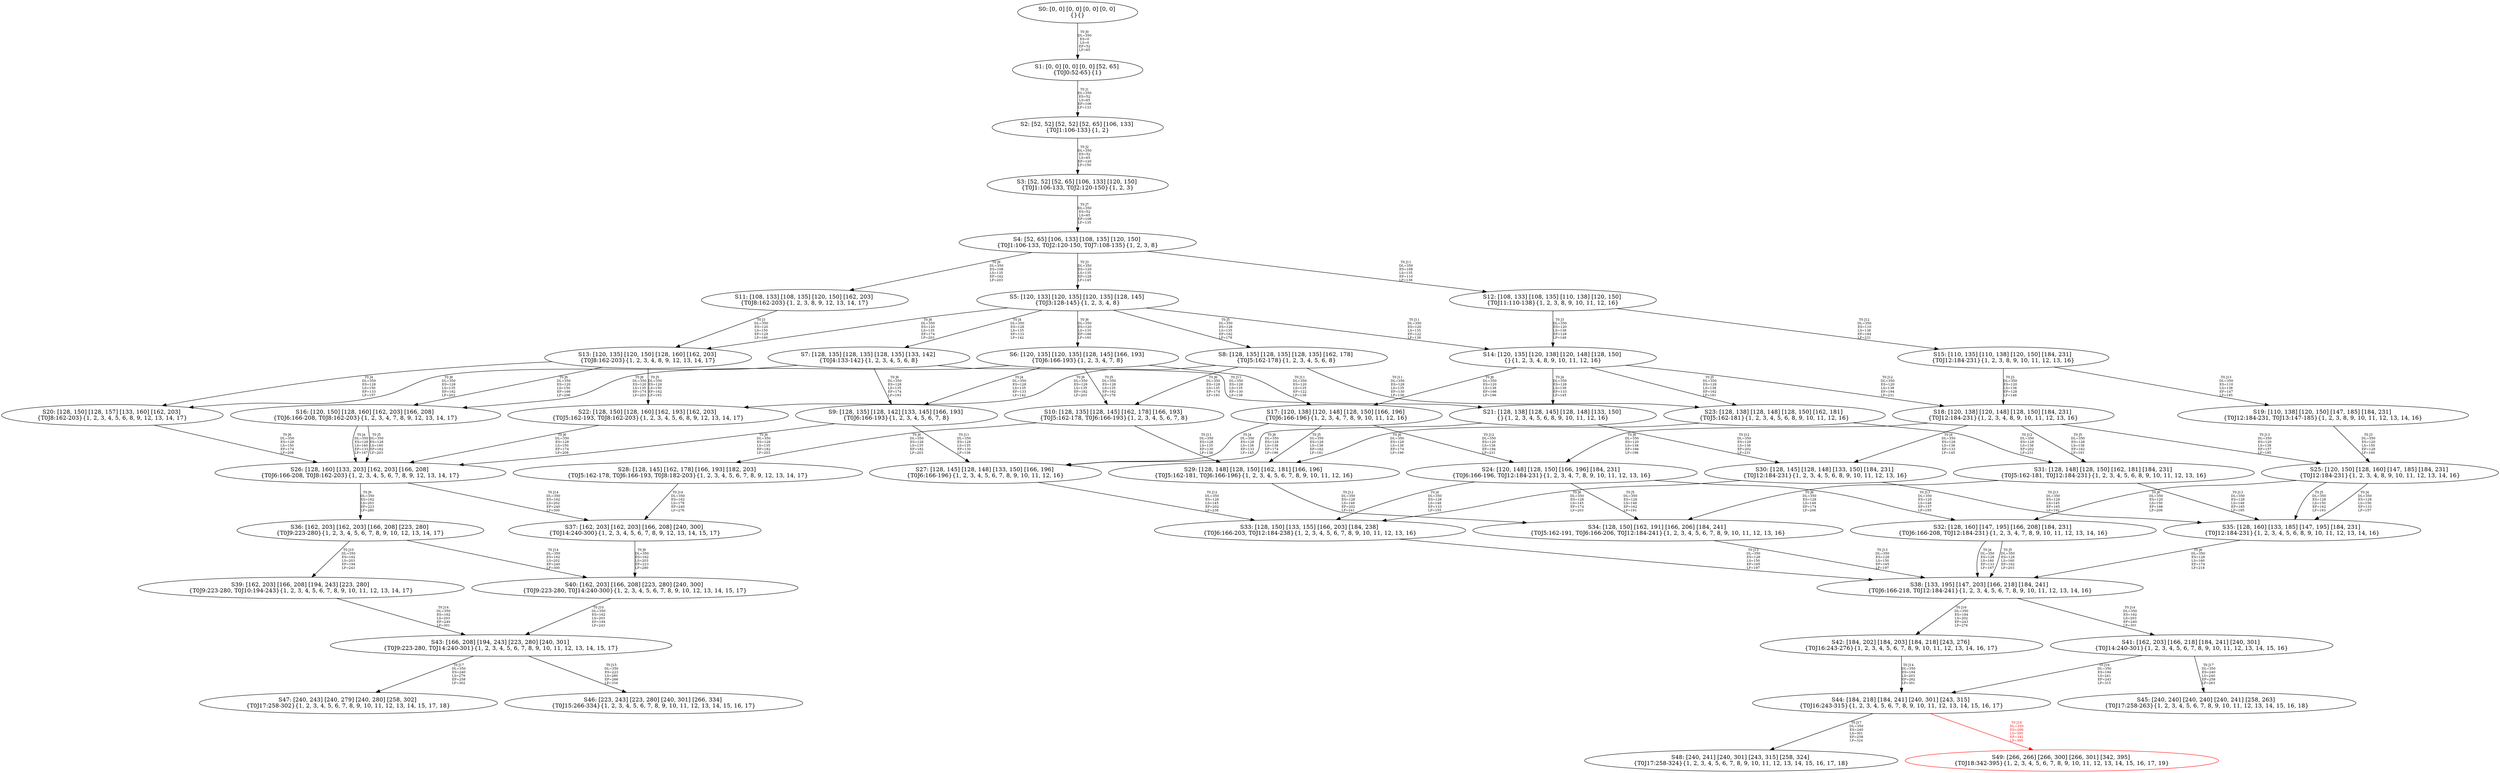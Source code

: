 digraph {
	S0[label="S0: [0, 0] [0, 0] [0, 0] [0, 0] \n{}{}"];
	S1[label="S1: [0, 0] [0, 0] [0, 0] [52, 65] \n{T0J0:52-65}{1}"];
	S2[label="S2: [52, 52] [52, 52] [52, 65] [106, 133] \n{T0J1:106-133}{1, 2}"];
	S3[label="S3: [52, 52] [52, 65] [106, 133] [120, 150] \n{T0J1:106-133, T0J2:120-150}{1, 2, 3}"];
	S4[label="S4: [52, 65] [106, 133] [108, 135] [120, 150] \n{T0J1:106-133, T0J2:120-150, T0J7:108-135}{1, 2, 3, 8}"];
	S5[label="S5: [120, 133] [120, 135] [120, 135] [128, 145] \n{T0J3:128-145}{1, 2, 3, 4, 8}"];
	S6[label="S6: [120, 135] [120, 135] [128, 145] [166, 193] \n{T0J6:166-193}{1, 2, 3, 4, 7, 8}"];
	S7[label="S7: [128, 135] [128, 135] [128, 135] [133, 142] \n{T0J4:133-142}{1, 2, 3, 4, 5, 6, 8}"];
	S8[label="S8: [128, 135] [128, 135] [128, 135] [162, 178] \n{T0J5:162-178}{1, 2, 3, 4, 5, 6, 8}"];
	S9[label="S9: [128, 135] [128, 142] [133, 145] [166, 193] \n{T0J6:166-193}{1, 2, 3, 4, 5, 6, 7, 8}"];
	S10[label="S10: [128, 135] [128, 145] [162, 178] [166, 193] \n{T0J5:162-178, T0J6:166-193}{1, 2, 3, 4, 5, 6, 7, 8}"];
	S11[label="S11: [108, 133] [108, 135] [120, 150] [162, 203] \n{T0J8:162-203}{1, 2, 3, 8, 9, 12, 13, 14, 17}"];
	S12[label="S12: [108, 133] [108, 135] [110, 138] [120, 150] \n{T0J11:110-138}{1, 2, 3, 8, 9, 10, 11, 12, 16}"];
	S13[label="S13: [120, 135] [120, 150] [128, 160] [162, 203] \n{T0J8:162-203}{1, 2, 3, 4, 8, 9, 12, 13, 14, 17}"];
	S14[label="S14: [120, 135] [120, 138] [120, 148] [128, 150] \n{}{1, 2, 3, 4, 8, 9, 10, 11, 12, 16}"];
	S15[label="S15: [110, 135] [110, 138] [120, 150] [184, 231] \n{T0J12:184-231}{1, 2, 3, 8, 9, 10, 11, 12, 13, 16}"];
	S16[label="S16: [120, 150] [128, 160] [162, 203] [166, 208] \n{T0J6:166-208, T0J8:162-203}{1, 2, 3, 4, 7, 8, 9, 12, 13, 14, 17}"];
	S17[label="S17: [120, 138] [120, 148] [128, 150] [166, 196] \n{T0J6:166-196}{1, 2, 3, 4, 7, 8, 9, 10, 11, 12, 16}"];
	S18[label="S18: [120, 138] [120, 148] [128, 150] [184, 231] \n{T0J12:184-231}{1, 2, 3, 4, 8, 9, 10, 11, 12, 13, 16}"];
	S19[label="S19: [110, 138] [120, 150] [147, 185] [184, 231] \n{T0J12:184-231, T0J13:147-185}{1, 2, 3, 8, 9, 10, 11, 12, 13, 14, 16}"];
	S20[label="S20: [128, 150] [128, 157] [133, 160] [162, 203] \n{T0J8:162-203}{1, 2, 3, 4, 5, 6, 8, 9, 12, 13, 14, 17}"];
	S21[label="S21: [128, 138] [128, 145] [128, 148] [133, 150] \n{}{1, 2, 3, 4, 5, 6, 8, 9, 10, 11, 12, 16}"];
	S22[label="S22: [128, 150] [128, 160] [162, 193] [162, 203] \n{T0J5:162-193, T0J8:162-203}{1, 2, 3, 4, 5, 6, 8, 9, 12, 13, 14, 17}"];
	S23[label="S23: [128, 138] [128, 148] [128, 150] [162, 181] \n{T0J5:162-181}{1, 2, 3, 4, 5, 6, 8, 9, 10, 11, 12, 16}"];
	S24[label="S24: [120, 148] [128, 150] [166, 196] [184, 231] \n{T0J6:166-196, T0J12:184-231}{1, 2, 3, 4, 7, 8, 9, 10, 11, 12, 13, 16}"];
	S25[label="S25: [120, 150] [128, 160] [147, 185] [184, 231] \n{T0J12:184-231}{1, 2, 3, 4, 8, 9, 10, 11, 12, 13, 14, 16}"];
	S26[label="S26: [128, 160] [133, 203] [162, 203] [166, 208] \n{T0J6:166-208, T0J8:162-203}{1, 2, 3, 4, 5, 6, 7, 8, 9, 12, 13, 14, 17}"];
	S27[label="S27: [128, 145] [128, 148] [133, 150] [166, 196] \n{T0J6:166-196}{1, 2, 3, 4, 5, 6, 7, 8, 9, 10, 11, 12, 16}"];
	S28[label="S28: [128, 145] [162, 178] [166, 193] [182, 203] \n{T0J5:162-178, T0J6:166-193, T0J8:182-203}{1, 2, 3, 4, 5, 6, 7, 8, 9, 12, 13, 14, 17}"];
	S29[label="S29: [128, 148] [128, 150] [162, 181] [166, 196] \n{T0J5:162-181, T0J6:166-196}{1, 2, 3, 4, 5, 6, 7, 8, 9, 10, 11, 12, 16}"];
	S30[label="S30: [128, 145] [128, 148] [133, 150] [184, 231] \n{T0J12:184-231}{1, 2, 3, 4, 5, 6, 8, 9, 10, 11, 12, 13, 16}"];
	S31[label="S31: [128, 148] [128, 150] [162, 181] [184, 231] \n{T0J5:162-181, T0J12:184-231}{1, 2, 3, 4, 5, 6, 8, 9, 10, 11, 12, 13, 16}"];
	S32[label="S32: [128, 160] [147, 195] [166, 208] [184, 231] \n{T0J6:166-208, T0J12:184-231}{1, 2, 3, 4, 7, 8, 9, 10, 11, 12, 13, 14, 16}"];
	S33[label="S33: [128, 150] [133, 155] [166, 203] [184, 238] \n{T0J6:166-203, T0J12:184-238}{1, 2, 3, 4, 5, 6, 7, 8, 9, 10, 11, 12, 13, 16}"];
	S34[label="S34: [128, 150] [162, 191] [166, 206] [184, 241] \n{T0J5:162-191, T0J6:166-206, T0J12:184-241}{1, 2, 3, 4, 5, 6, 7, 8, 9, 10, 11, 12, 13, 16}"];
	S35[label="S35: [128, 160] [133, 185] [147, 195] [184, 231] \n{T0J12:184-231}{1, 2, 3, 4, 5, 6, 8, 9, 10, 11, 12, 13, 14, 16}"];
	S36[label="S36: [162, 203] [162, 203] [166, 208] [223, 280] \n{T0J9:223-280}{1, 2, 3, 4, 5, 6, 7, 8, 9, 10, 12, 13, 14, 17}"];
	S37[label="S37: [162, 203] [162, 203] [166, 208] [240, 300] \n{T0J14:240-300}{1, 2, 3, 4, 5, 6, 7, 8, 9, 12, 13, 14, 15, 17}"];
	S38[label="S38: [133, 195] [147, 203] [166, 218] [184, 241] \n{T0J6:166-218, T0J12:184-241}{1, 2, 3, 4, 5, 6, 7, 8, 9, 10, 11, 12, 13, 14, 16}"];
	S39[label="S39: [162, 203] [166, 208] [194, 243] [223, 280] \n{T0J9:223-280, T0J10:194-243}{1, 2, 3, 4, 5, 6, 7, 8, 9, 10, 11, 12, 13, 14, 17}"];
	S40[label="S40: [162, 203] [166, 208] [223, 280] [240, 300] \n{T0J9:223-280, T0J14:240-300}{1, 2, 3, 4, 5, 6, 7, 8, 9, 10, 12, 13, 14, 15, 17}"];
	S41[label="S41: [162, 203] [166, 218] [184, 241] [240, 301] \n{T0J14:240-301}{1, 2, 3, 4, 5, 6, 7, 8, 9, 10, 11, 12, 13, 14, 15, 16}"];
	S42[label="S42: [184, 202] [184, 203] [184, 218] [243, 276] \n{T0J16:243-276}{1, 2, 3, 4, 5, 6, 7, 8, 9, 10, 11, 12, 13, 14, 16, 17}"];
	S43[label="S43: [166, 208] [194, 243] [223, 280] [240, 301] \n{T0J9:223-280, T0J14:240-301}{1, 2, 3, 4, 5, 6, 7, 8, 9, 10, 11, 12, 13, 14, 15, 17}"];
	S44[label="S44: [184, 218] [184, 241] [240, 301] [243, 315] \n{T0J16:243-315}{1, 2, 3, 4, 5, 6, 7, 8, 9, 10, 11, 12, 13, 14, 15, 16, 17}"];
	S45[label="S45: [240, 240] [240, 240] [240, 241] [258, 263] \n{T0J17:258-263}{1, 2, 3, 4, 5, 6, 7, 8, 9, 10, 11, 12, 13, 14, 15, 16, 18}"];
	S46[label="S46: [223, 243] [223, 280] [240, 301] [266, 334] \n{T0J15:266-334}{1, 2, 3, 4, 5, 6, 7, 8, 9, 10, 11, 12, 13, 14, 15, 16, 17}"];
	S47[label="S47: [240, 243] [240, 279] [240, 280] [258, 302] \n{T0J17:258-302}{1, 2, 3, 4, 5, 6, 7, 8, 9, 10, 11, 12, 13, 14, 15, 17, 18}"];
	S48[label="S48: [240, 241] [240, 301] [243, 315] [258, 324] \n{T0J17:258-324}{1, 2, 3, 4, 5, 6, 7, 8, 9, 10, 11, 12, 13, 14, 15, 16, 17, 18}"];
	S49[label="S49: [266, 266] [266, 300] [266, 301] [342, 395] \n{T0J18:342-395}{1, 2, 3, 4, 5, 6, 7, 8, 9, 10, 11, 12, 13, 14, 15, 16, 17, 19}"];
	S0 -> S1[label="T0 J0\nDL=350\nES=0\nLS=0\nEF=52\nLF=65",fontsize=8];
	S1 -> S2[label="T0 J1\nDL=350\nES=52\nLS=65\nEF=106\nLF=133",fontsize=8];
	S2 -> S3[label="T0 J2\nDL=350\nES=52\nLS=65\nEF=120\nLF=150",fontsize=8];
	S3 -> S4[label="T0 J7\nDL=350\nES=52\nLS=65\nEF=108\nLF=135",fontsize=8];
	S4 -> S5[label="T0 J3\nDL=350\nES=120\nLS=135\nEF=128\nLF=145",fontsize=8];
	S4 -> S11[label="T0 J8\nDL=350\nES=108\nLS=135\nEF=162\nLF=203",fontsize=8];
	S4 -> S12[label="T0 J11\nDL=350\nES=108\nLS=135\nEF=110\nLF=138",fontsize=8];
	S5 -> S7[label="T0 J4\nDL=350\nES=128\nLS=135\nEF=133\nLF=142",fontsize=8];
	S5 -> S8[label="T0 J5\nDL=350\nES=128\nLS=135\nEF=162\nLF=178",fontsize=8];
	S5 -> S6[label="T0 J6\nDL=350\nES=120\nLS=135\nEF=166\nLF=193",fontsize=8];
	S5 -> S13[label="T0 J8\nDL=350\nES=120\nLS=135\nEF=174\nLF=203",fontsize=8];
	S5 -> S14[label="T0 J11\nDL=350\nES=120\nLS=135\nEF=122\nLF=138",fontsize=8];
	S6 -> S9[label="T0 J4\nDL=350\nES=128\nLS=135\nEF=133\nLF=142",fontsize=8];
	S6 -> S10[label="T0 J5\nDL=350\nES=128\nLS=135\nEF=162\nLF=178",fontsize=8];
	S6 -> S16[label="T0 J8\nDL=350\nES=120\nLS=135\nEF=174\nLF=203",fontsize=8];
	S6 -> S17[label="T0 J11\nDL=350\nES=120\nLS=135\nEF=122\nLF=138",fontsize=8];
	S7 -> S9[label="T0 J6\nDL=350\nES=128\nLS=135\nEF=174\nLF=193",fontsize=8];
	S7 -> S20[label="T0 J8\nDL=350\nES=128\nLS=135\nEF=182\nLF=203",fontsize=8];
	S7 -> S21[label="T0 J11\nDL=350\nES=128\nLS=135\nEF=130\nLF=138",fontsize=8];
	S8 -> S10[label="T0 J6\nDL=350\nES=128\nLS=135\nEF=174\nLF=193",fontsize=8];
	S8 -> S22[label="T0 J8\nDL=350\nES=128\nLS=135\nEF=182\nLF=203",fontsize=8];
	S8 -> S23[label="T0 J11\nDL=350\nES=128\nLS=135\nEF=130\nLF=138",fontsize=8];
	S9 -> S26[label="T0 J8\nDL=350\nES=128\nLS=135\nEF=182\nLF=203",fontsize=8];
	S9 -> S27[label="T0 J11\nDL=350\nES=128\nLS=135\nEF=130\nLF=138",fontsize=8];
	S10 -> S28[label="T0 J8\nDL=350\nES=128\nLS=135\nEF=182\nLF=203",fontsize=8];
	S10 -> S29[label="T0 J11\nDL=350\nES=128\nLS=135\nEF=130\nLF=138",fontsize=8];
	S11 -> S13[label="T0 J3\nDL=350\nES=120\nLS=150\nEF=128\nLF=160",fontsize=8];
	S12 -> S14[label="T0 J3\nDL=350\nES=120\nLS=138\nEF=128\nLF=148",fontsize=8];
	S12 -> S15[label="T0 J12\nDL=350\nES=110\nLS=138\nEF=184\nLF=231",fontsize=8];
	S13 -> S20[label="T0 J4\nDL=350\nES=128\nLS=150\nEF=133\nLF=157",fontsize=8];
	S13 -> S22[label="T0 J5\nDL=350\nES=128\nLS=150\nEF=162\nLF=193",fontsize=8];
	S13 -> S16[label="T0 J6\nDL=350\nES=120\nLS=150\nEF=166\nLF=208",fontsize=8];
	S14 -> S21[label="T0 J4\nDL=350\nES=128\nLS=138\nEF=133\nLF=145",fontsize=8];
	S14 -> S23[label="T0 J5\nDL=350\nES=128\nLS=138\nEF=162\nLF=181",fontsize=8];
	S14 -> S17[label="T0 J6\nDL=350\nES=120\nLS=138\nEF=166\nLF=196",fontsize=8];
	S14 -> S18[label="T0 J12\nDL=350\nES=120\nLS=138\nEF=194\nLF=231",fontsize=8];
	S15 -> S18[label="T0 J3\nDL=350\nES=120\nLS=138\nEF=128\nLF=148",fontsize=8];
	S15 -> S19[label="T0 J13\nDL=350\nES=110\nLS=138\nEF=147\nLF=185",fontsize=8];
	S16 -> S26[label="T0 J4\nDL=350\nES=128\nLS=160\nEF=133\nLF=167",fontsize=8];
	S16 -> S26[label="T0 J5\nDL=350\nES=128\nLS=160\nEF=162\nLF=203",fontsize=8];
	S17 -> S27[label="T0 J4\nDL=350\nES=128\nLS=138\nEF=133\nLF=145",fontsize=8];
	S17 -> S29[label="T0 J5\nDL=350\nES=128\nLS=138\nEF=162\nLF=181",fontsize=8];
	S17 -> S24[label="T0 J12\nDL=350\nES=120\nLS=138\nEF=194\nLF=231",fontsize=8];
	S18 -> S30[label="T0 J4\nDL=350\nES=128\nLS=138\nEF=133\nLF=145",fontsize=8];
	S18 -> S31[label="T0 J5\nDL=350\nES=128\nLS=138\nEF=162\nLF=181",fontsize=8];
	S18 -> S24[label="T0 J6\nDL=350\nES=120\nLS=138\nEF=166\nLF=196",fontsize=8];
	S18 -> S25[label="T0 J13\nDL=350\nES=120\nLS=138\nEF=157\nLF=185",fontsize=8];
	S19 -> S25[label="T0 J3\nDL=350\nES=120\nLS=150\nEF=128\nLF=160",fontsize=8];
	S20 -> S26[label="T0 J6\nDL=350\nES=128\nLS=150\nEF=174\nLF=208",fontsize=8];
	S21 -> S27[label="T0 J6\nDL=350\nES=128\nLS=138\nEF=174\nLF=196",fontsize=8];
	S21 -> S30[label="T0 J12\nDL=350\nES=128\nLS=138\nEF=202\nLF=231",fontsize=8];
	S22 -> S26[label="T0 J6\nDL=350\nES=128\nLS=150\nEF=174\nLF=208",fontsize=8];
	S23 -> S29[label="T0 J6\nDL=350\nES=128\nLS=138\nEF=174\nLF=196",fontsize=8];
	S23 -> S31[label="T0 J12\nDL=350\nES=128\nLS=138\nEF=202\nLF=231",fontsize=8];
	S24 -> S33[label="T0 J4\nDL=350\nES=128\nLS=148\nEF=133\nLF=155",fontsize=8];
	S24 -> S34[label="T0 J5\nDL=350\nES=128\nLS=148\nEF=162\nLF=191",fontsize=8];
	S24 -> S32[label="T0 J13\nDL=350\nES=120\nLS=148\nEF=157\nLF=195",fontsize=8];
	S25 -> S35[label="T0 J4\nDL=350\nES=128\nLS=150\nEF=133\nLF=157",fontsize=8];
	S25 -> S35[label="T0 J5\nDL=350\nES=128\nLS=150\nEF=162\nLF=193",fontsize=8];
	S25 -> S32[label="T0 J6\nDL=350\nES=120\nLS=150\nEF=166\nLF=208",fontsize=8];
	S26 -> S36[label="T0 J9\nDL=350\nES=162\nLS=203\nEF=223\nLF=280",fontsize=8];
	S26 -> S37[label="T0 J14\nDL=350\nES=162\nLS=202\nEF=240\nLF=300",fontsize=8];
	S27 -> S33[label="T0 J12\nDL=350\nES=128\nLS=145\nEF=202\nLF=238",fontsize=8];
	S28 -> S37[label="T0 J14\nDL=350\nES=162\nLS=178\nEF=240\nLF=276",fontsize=8];
	S29 -> S34[label="T0 J12\nDL=350\nES=128\nLS=148\nEF=202\nLF=241",fontsize=8];
	S30 -> S33[label="T0 J6\nDL=350\nES=128\nLS=145\nEF=174\nLF=203",fontsize=8];
	S30 -> S35[label="T0 J13\nDL=350\nES=128\nLS=145\nEF=165\nLF=192",fontsize=8];
	S31 -> S34[label="T0 J6\nDL=350\nES=128\nLS=148\nEF=174\nLF=206",fontsize=8];
	S31 -> S35[label="T0 J13\nDL=350\nES=128\nLS=148\nEF=165\nLF=195",fontsize=8];
	S32 -> S38[label="T0 J4\nDL=350\nES=128\nLS=160\nEF=133\nLF=167",fontsize=8];
	S32 -> S38[label="T0 J5\nDL=350\nES=128\nLS=160\nEF=162\nLF=203",fontsize=8];
	S33 -> S38[label="T0 J13\nDL=350\nES=128\nLS=150\nEF=165\nLF=197",fontsize=8];
	S34 -> S38[label="T0 J13\nDL=350\nES=128\nLS=150\nEF=165\nLF=197",fontsize=8];
	S35 -> S38[label="T0 J6\nDL=350\nES=128\nLS=160\nEF=174\nLF=218",fontsize=8];
	S36 -> S39[label="T0 J10\nDL=350\nES=162\nLS=203\nEF=194\nLF=243",fontsize=8];
	S36 -> S40[label="T0 J14\nDL=350\nES=162\nLS=202\nEF=240\nLF=300",fontsize=8];
	S37 -> S40[label="T0 J9\nDL=350\nES=162\nLS=203\nEF=223\nLF=280",fontsize=8];
	S38 -> S41[label="T0 J14\nDL=350\nES=162\nLS=203\nEF=240\nLF=301",fontsize=8];
	S38 -> S42[label="T0 J16\nDL=350\nES=184\nLS=202\nEF=243\nLF=276",fontsize=8];
	S39 -> S43[label="T0 J14\nDL=350\nES=162\nLS=203\nEF=240\nLF=301",fontsize=8];
	S40 -> S43[label="T0 J10\nDL=350\nES=162\nLS=203\nEF=194\nLF=243",fontsize=8];
	S41 -> S44[label="T0 J16\nDL=350\nES=184\nLS=241\nEF=243\nLF=315",fontsize=8];
	S41 -> S45[label="T0 J17\nDL=350\nES=240\nLS=240\nEF=258\nLF=263",fontsize=8];
	S42 -> S44[label="T0 J14\nDL=350\nES=184\nLS=203\nEF=262\nLF=301",fontsize=8];
	S43 -> S46[label="T0 J15\nDL=350\nES=223\nLS=280\nEF=266\nLF=334",fontsize=8];
	S43 -> S47[label="T0 J17\nDL=350\nES=240\nLS=279\nEF=258\nLF=302",fontsize=8];
	S44 -> S48[label="T0 J17\nDL=350\nES=240\nLS=301\nEF=258\nLF=324",fontsize=8];
	S44 -> S49[label="T0 J18\nDL=350\nES=266\nLS=300\nEF=342\nLF=395",color=Red,fontcolor=Red,fontsize=8];
S49[color=Red];
}
